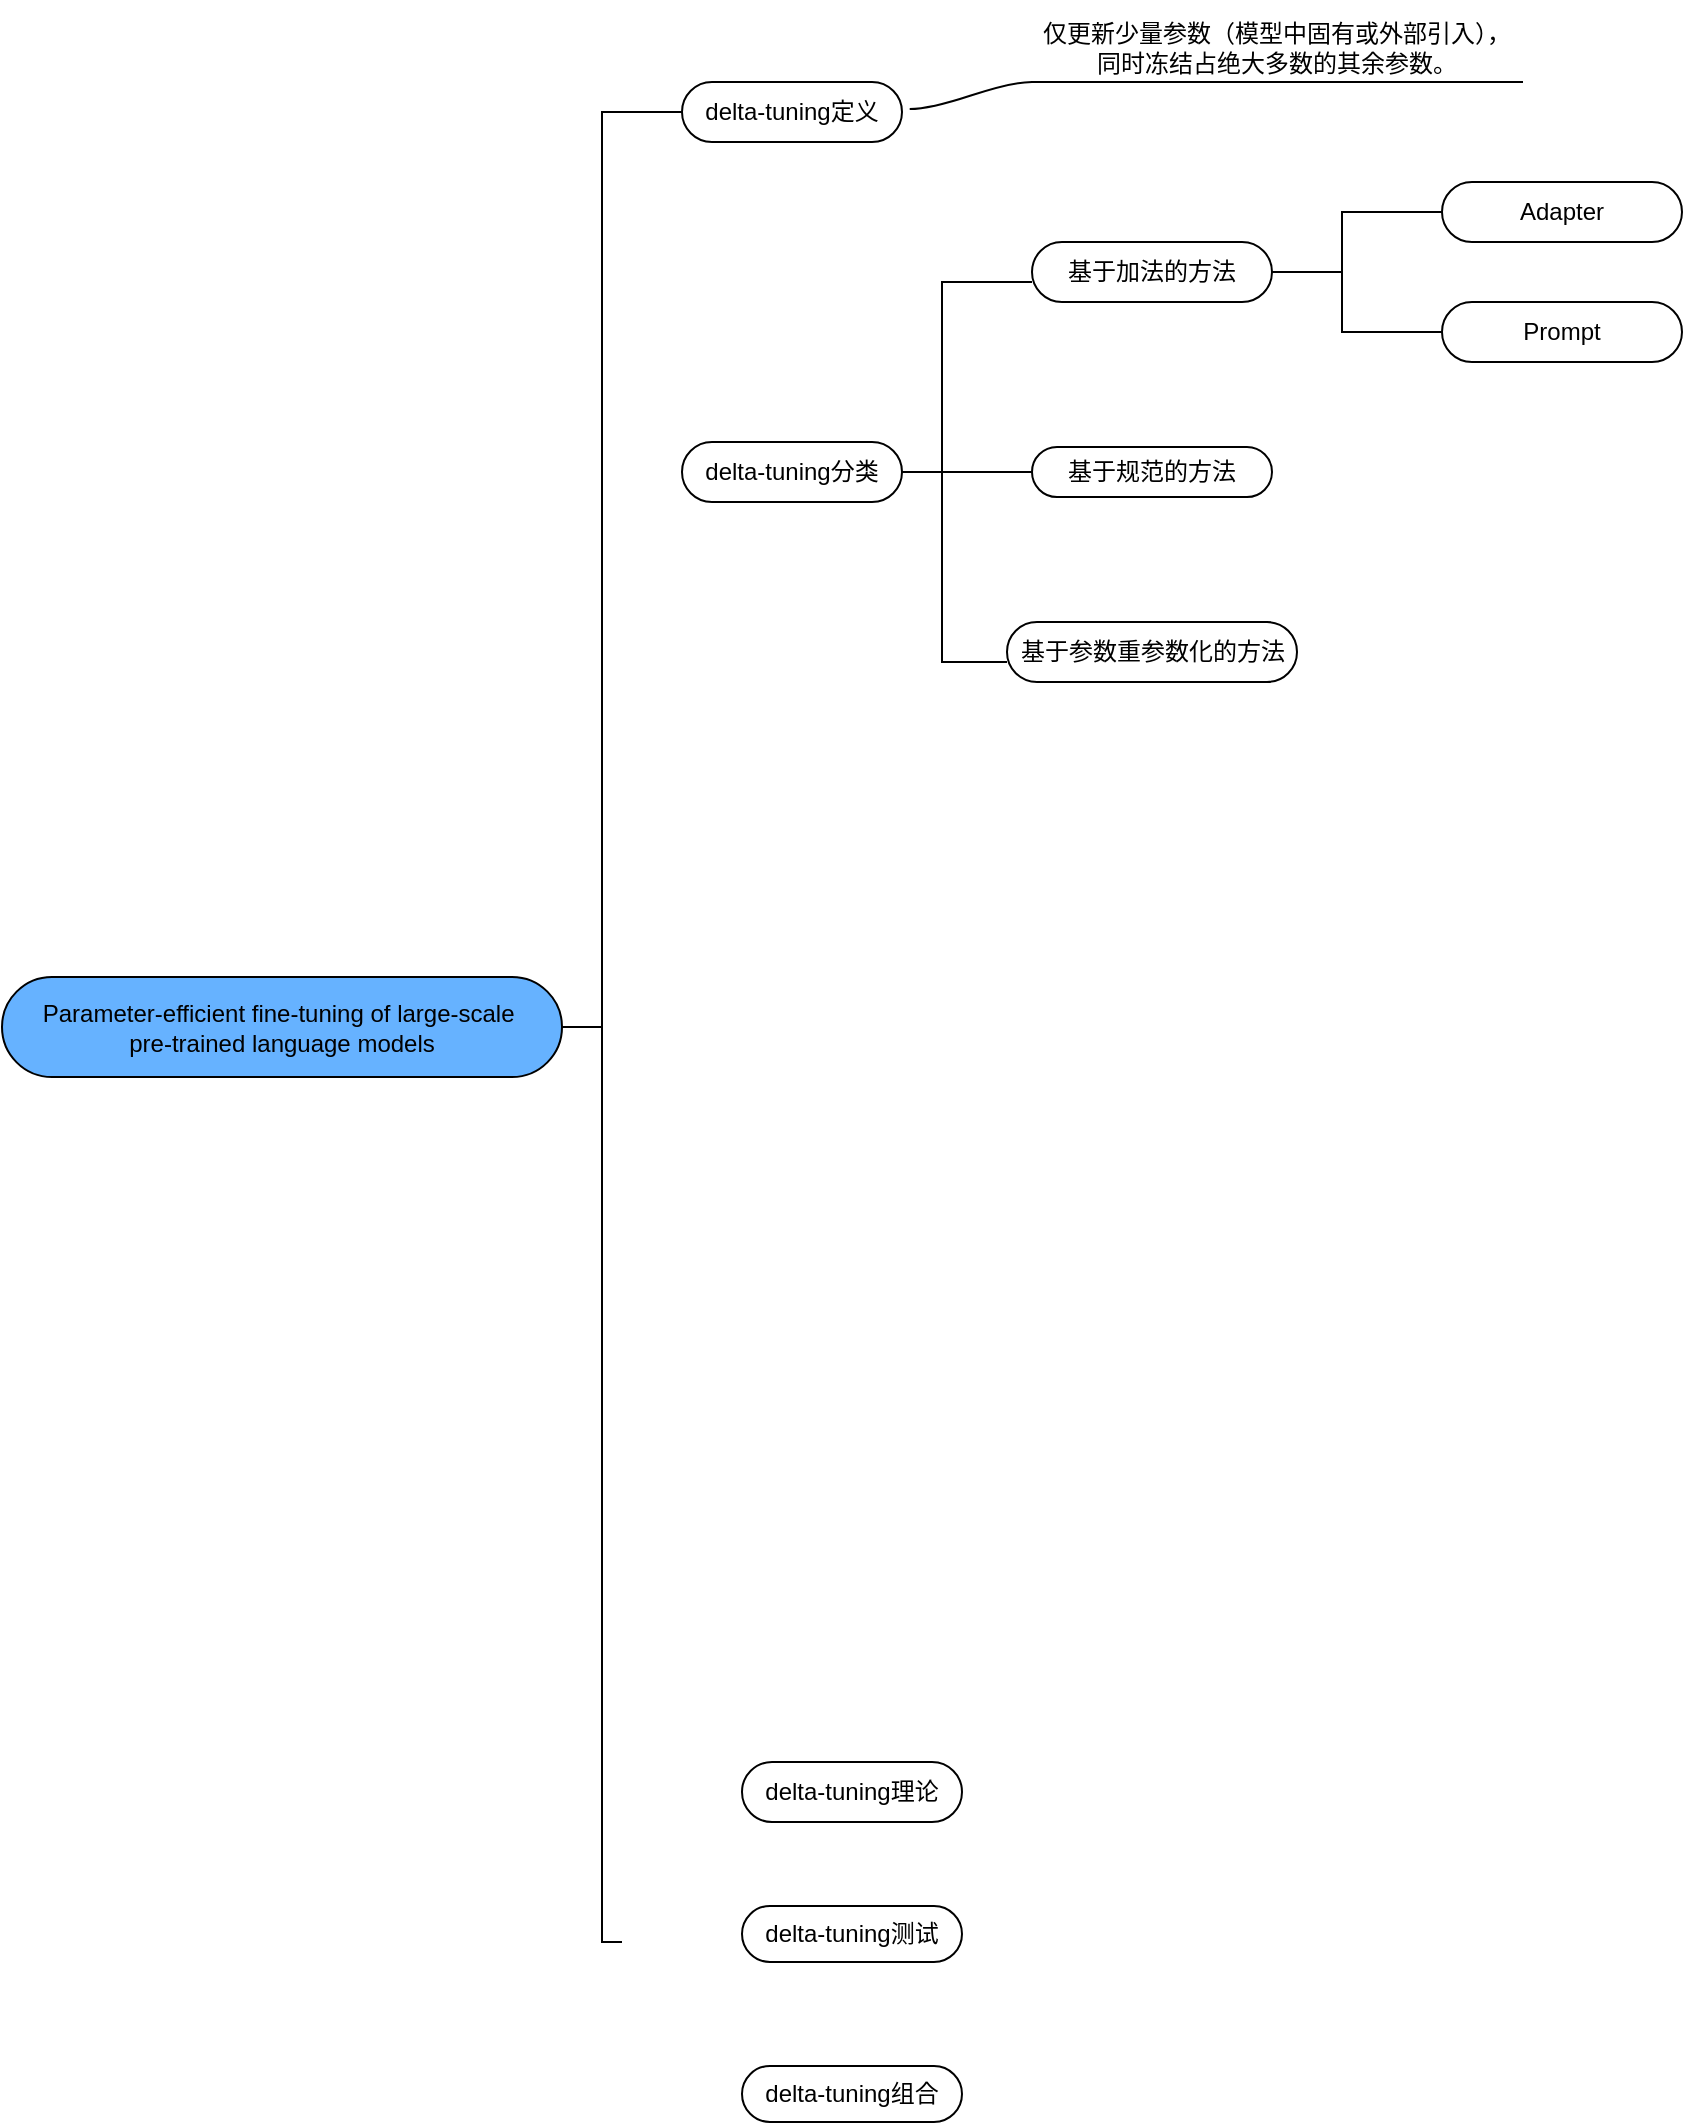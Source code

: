 <mxfile version="21.2.1" type="github">
  <diagram id="6a731a19-8d31-9384-78a2-239565b7b9f0" name="Page-1">
    <mxGraphModel dx="1434" dy="764" grid="1" gridSize="10" guides="1" tooltips="1" connect="1" arrows="1" fold="1" page="1" pageScale="1" pageWidth="2339" pageHeight="3300" background="none" math="0" shadow="0">
      <root>
        <mxCell id="0" />
        <mxCell id="1" parent="0" />
        <mxCell id="YY16_9WFN3RDnf-ZN_8t-1547" value="&lt;div style=&quot;&quot;&gt;&lt;font style=&quot;font-size: 12px;&quot;&gt;Parameter-efficient fine-tuning of large-scale&amp;nbsp;&lt;/font&gt;&lt;/div&gt;&lt;div style=&quot;&quot;&gt;&lt;font style=&quot;font-size: 12px;&quot;&gt;pre-trained language models&lt;/font&gt;&lt;/div&gt;" style="whiteSpace=wrap;html=1;rounded=1;arcSize=50;align=center;verticalAlign=middle;strokeWidth=1;autosize=1;spacing=4;treeFolding=1;treeMoving=1;newEdgeStyle={&quot;edgeStyle&quot;:&quot;entityRelationEdgeStyle&quot;,&quot;startArrow&quot;:&quot;none&quot;,&quot;endArrow&quot;:&quot;none&quot;,&quot;segment&quot;:10,&quot;curved&quot;:1,&quot;sourcePerimeterSpacing&quot;:0,&quot;targetPerimeterSpacing&quot;:0};fillColor=#66B2FF;" vertex="1" parent="1">
          <mxGeometry x="560" y="587.5" width="280" height="50" as="geometry" />
        </mxCell>
        <mxCell id="YY16_9WFN3RDnf-ZN_8t-1557" value="delta-tuning定义" style="whiteSpace=wrap;html=1;rounded=1;arcSize=50;strokeWidth=1;spacing=4;" vertex="1" parent="1">
          <mxGeometry x="900" y="140" width="110" height="30" as="geometry" />
        </mxCell>
        <mxCell id="YY16_9WFN3RDnf-ZN_8t-1582" value="" style="edgeStyle=orthogonalEdgeStyle;rounded=0;orthogonalLoop=1;jettySize=auto;html=1;endArrow=none;endFill=0;" edge="1" parent="1" source="YY16_9WFN3RDnf-ZN_8t-1560" target="YY16_9WFN3RDnf-ZN_8t-1580">
          <mxGeometry relative="1" as="geometry">
            <Array as="points">
              <mxPoint x="1030" y="335" />
              <mxPoint x="1030" y="240" />
            </Array>
          </mxGeometry>
        </mxCell>
        <mxCell id="YY16_9WFN3RDnf-ZN_8t-1584" value="" style="edgeStyle=orthogonalEdgeStyle;rounded=0;orthogonalLoop=1;jettySize=auto;html=1;endArrow=none;endFill=0;" edge="1" parent="1" source="YY16_9WFN3RDnf-ZN_8t-1560" target="YY16_9WFN3RDnf-ZN_8t-1583">
          <mxGeometry relative="1" as="geometry">
            <Array as="points">
              <mxPoint x="1030" y="335" />
              <mxPoint x="1030" y="430" />
            </Array>
          </mxGeometry>
        </mxCell>
        <mxCell id="YY16_9WFN3RDnf-ZN_8t-1598" value="" style="edgeStyle=orthogonalEdgeStyle;rounded=0;orthogonalLoop=1;jettySize=auto;html=1;endArrow=none;endFill=0;" edge="1" parent="1" source="YY16_9WFN3RDnf-ZN_8t-1560" target="YY16_9WFN3RDnf-ZN_8t-1597">
          <mxGeometry relative="1" as="geometry" />
        </mxCell>
        <mxCell id="YY16_9WFN3RDnf-ZN_8t-1560" value="delta-tuning分类" style="whiteSpace=wrap;html=1;rounded=1;arcSize=50;strokeWidth=1;spacing=4;" vertex="1" parent="1">
          <mxGeometry x="900" y="320" width="110" height="30" as="geometry" />
        </mxCell>
        <mxCell id="YY16_9WFN3RDnf-ZN_8t-1566" value="delta-tuning测试" style="whiteSpace=wrap;html=1;rounded=1;arcSize=50;strokeWidth=1;spacing=4;" vertex="1" parent="1">
          <mxGeometry x="930" y="1052" width="110" height="28" as="geometry" />
        </mxCell>
        <mxCell id="YY16_9WFN3RDnf-ZN_8t-1571" value="delta-tuning理论" style="whiteSpace=wrap;html=1;rounded=1;arcSize=50;strokeWidth=1;spacing=4;" vertex="1" parent="1">
          <mxGeometry x="930" y="980" width="110" height="30" as="geometry" />
        </mxCell>
        <mxCell id="YY16_9WFN3RDnf-ZN_8t-1572" value="delta-tuning组合" style="whiteSpace=wrap;html=1;rounded=1;arcSize=50;strokeWidth=1;spacing=4;" vertex="1" parent="1">
          <mxGeometry x="930" y="1132" width="110" height="28" as="geometry" />
        </mxCell>
        <mxCell id="YY16_9WFN3RDnf-ZN_8t-1574" value="&lt;div&gt;仅更新少量参数（模型中固有或外部引入），&lt;/div&gt;&lt;div&gt;同时冻结占绝大多数的其余参数。&lt;/div&gt;" style="whiteSpace=wrap;html=1;shape=partialRectangle;top=0;left=0;bottom=1;right=0;points=[[0,1],[1,1]];fillColor=none;align=center;verticalAlign=bottom;routingCenterY=0.5;snapToPoint=1;recursiveResize=0;autosize=1;treeFolding=1;treeMoving=1;newEdgeStyle={&quot;edgeStyle&quot;:&quot;entityRelationEdgeStyle&quot;,&quot;startArrow&quot;:&quot;none&quot;,&quot;endArrow&quot;:&quot;none&quot;,&quot;segment&quot;:10,&quot;curved&quot;:1,&quot;sourcePerimeterSpacing&quot;:0,&quot;targetPerimeterSpacing&quot;:0};" vertex="1" parent="1">
          <mxGeometry x="1075" y="100" width="245" height="40" as="geometry" />
        </mxCell>
        <mxCell id="YY16_9WFN3RDnf-ZN_8t-1575" value="" style="edgeStyle=entityRelationEdgeStyle;startArrow=none;endArrow=none;segment=10;curved=1;sourcePerimeterSpacing=0;targetPerimeterSpacing=0;rounded=0;exitX=1.035;exitY=0.452;exitDx=0;exitDy=0;exitPerimeter=0;" edge="1" target="YY16_9WFN3RDnf-ZN_8t-1574" parent="1" source="YY16_9WFN3RDnf-ZN_8t-1557">
          <mxGeometry relative="1" as="geometry">
            <mxPoint x="1010" y="160" as="sourcePoint" />
          </mxGeometry>
        </mxCell>
        <mxCell id="YY16_9WFN3RDnf-ZN_8t-1604" value="" style="edgeStyle=orthogonalEdgeStyle;rounded=0;orthogonalLoop=1;jettySize=auto;html=1;endArrow=none;endFill=0;" edge="1" parent="1" source="YY16_9WFN3RDnf-ZN_8t-1580" target="YY16_9WFN3RDnf-ZN_8t-1602">
          <mxGeometry relative="1" as="geometry">
            <Array as="points">
              <mxPoint x="1230" y="235" />
              <mxPoint x="1230" y="205" />
            </Array>
          </mxGeometry>
        </mxCell>
        <mxCell id="YY16_9WFN3RDnf-ZN_8t-1606" value="" style="edgeStyle=orthogonalEdgeStyle;rounded=0;orthogonalLoop=1;jettySize=auto;html=1;entryX=0;entryY=0.5;entryDx=0;entryDy=0;endArrow=none;endFill=0;" edge="1" parent="1" source="YY16_9WFN3RDnf-ZN_8t-1580" target="YY16_9WFN3RDnf-ZN_8t-1605">
          <mxGeometry relative="1" as="geometry">
            <Array as="points">
              <mxPoint x="1230" y="235" />
              <mxPoint x="1230" y="265" />
            </Array>
          </mxGeometry>
        </mxCell>
        <mxCell id="YY16_9WFN3RDnf-ZN_8t-1580" value="基于加法的方法" style="whiteSpace=wrap;html=1;rounded=1;arcSize=50;strokeWidth=1;spacing=4;" vertex="1" parent="1">
          <mxGeometry x="1075" y="220" width="120" height="30" as="geometry" />
        </mxCell>
        <mxCell id="YY16_9WFN3RDnf-ZN_8t-1583" value="基于参数重参数化的方法" style="whiteSpace=wrap;html=1;rounded=1;arcSize=50;strokeWidth=1;spacing=4;" vertex="1" parent="1">
          <mxGeometry x="1062.5" y="410" width="145" height="30" as="geometry" />
        </mxCell>
        <mxCell id="YY16_9WFN3RDnf-ZN_8t-1590" style="edgeStyle=orthogonalEdgeStyle;rounded=0;orthogonalLoop=1;jettySize=auto;html=1;exitX=1;exitY=0;exitDx=0;exitDy=0;exitPerimeter=0;entryX=0;entryY=0.5;entryDx=0;entryDy=0;endArrow=none;endFill=0;" edge="1" parent="1" source="YY16_9WFN3RDnf-ZN_8t-1588" target="YY16_9WFN3RDnf-ZN_8t-1557">
          <mxGeometry relative="1" as="geometry" />
        </mxCell>
        <mxCell id="YY16_9WFN3RDnf-ZN_8t-1595" style="edgeStyle=orthogonalEdgeStyle;rounded=0;orthogonalLoop=1;jettySize=auto;html=1;exitX=0;exitY=0.5;exitDx=0;exitDy=0;exitPerimeter=0;entryX=1;entryY=0.5;entryDx=0;entryDy=0;endArrow=none;endFill=0;" edge="1" parent="1" source="YY16_9WFN3RDnf-ZN_8t-1588" target="YY16_9WFN3RDnf-ZN_8t-1547">
          <mxGeometry relative="1" as="geometry" />
        </mxCell>
        <mxCell id="YY16_9WFN3RDnf-ZN_8t-1588" value="" style="strokeWidth=1;html=1;shape=mxgraph.flowchart.annotation_2;align=left;labelPosition=right;pointerEvents=1;" vertex="1" parent="1">
          <mxGeometry x="850" y="155" width="20" height="915" as="geometry" />
        </mxCell>
        <mxCell id="YY16_9WFN3RDnf-ZN_8t-1597" value="基于规范的方法" style="whiteSpace=wrap;html=1;rounded=1;arcSize=50;strokeWidth=1;spacing=4;" vertex="1" parent="1">
          <mxGeometry x="1075" y="322.5" width="120" height="25" as="geometry" />
        </mxCell>
        <mxCell id="YY16_9WFN3RDnf-ZN_8t-1602" value="Adapter" style="whiteSpace=wrap;html=1;rounded=1;arcSize=50;strokeWidth=1;spacing=4;" vertex="1" parent="1">
          <mxGeometry x="1280" y="190" width="120" height="30" as="geometry" />
        </mxCell>
        <mxCell id="YY16_9WFN3RDnf-ZN_8t-1605" value="Prompt" style="whiteSpace=wrap;html=1;rounded=1;arcSize=50;strokeWidth=1;spacing=4;" vertex="1" parent="1">
          <mxGeometry x="1280" y="250" width="120" height="30" as="geometry" />
        </mxCell>
      </root>
    </mxGraphModel>
  </diagram>
</mxfile>
